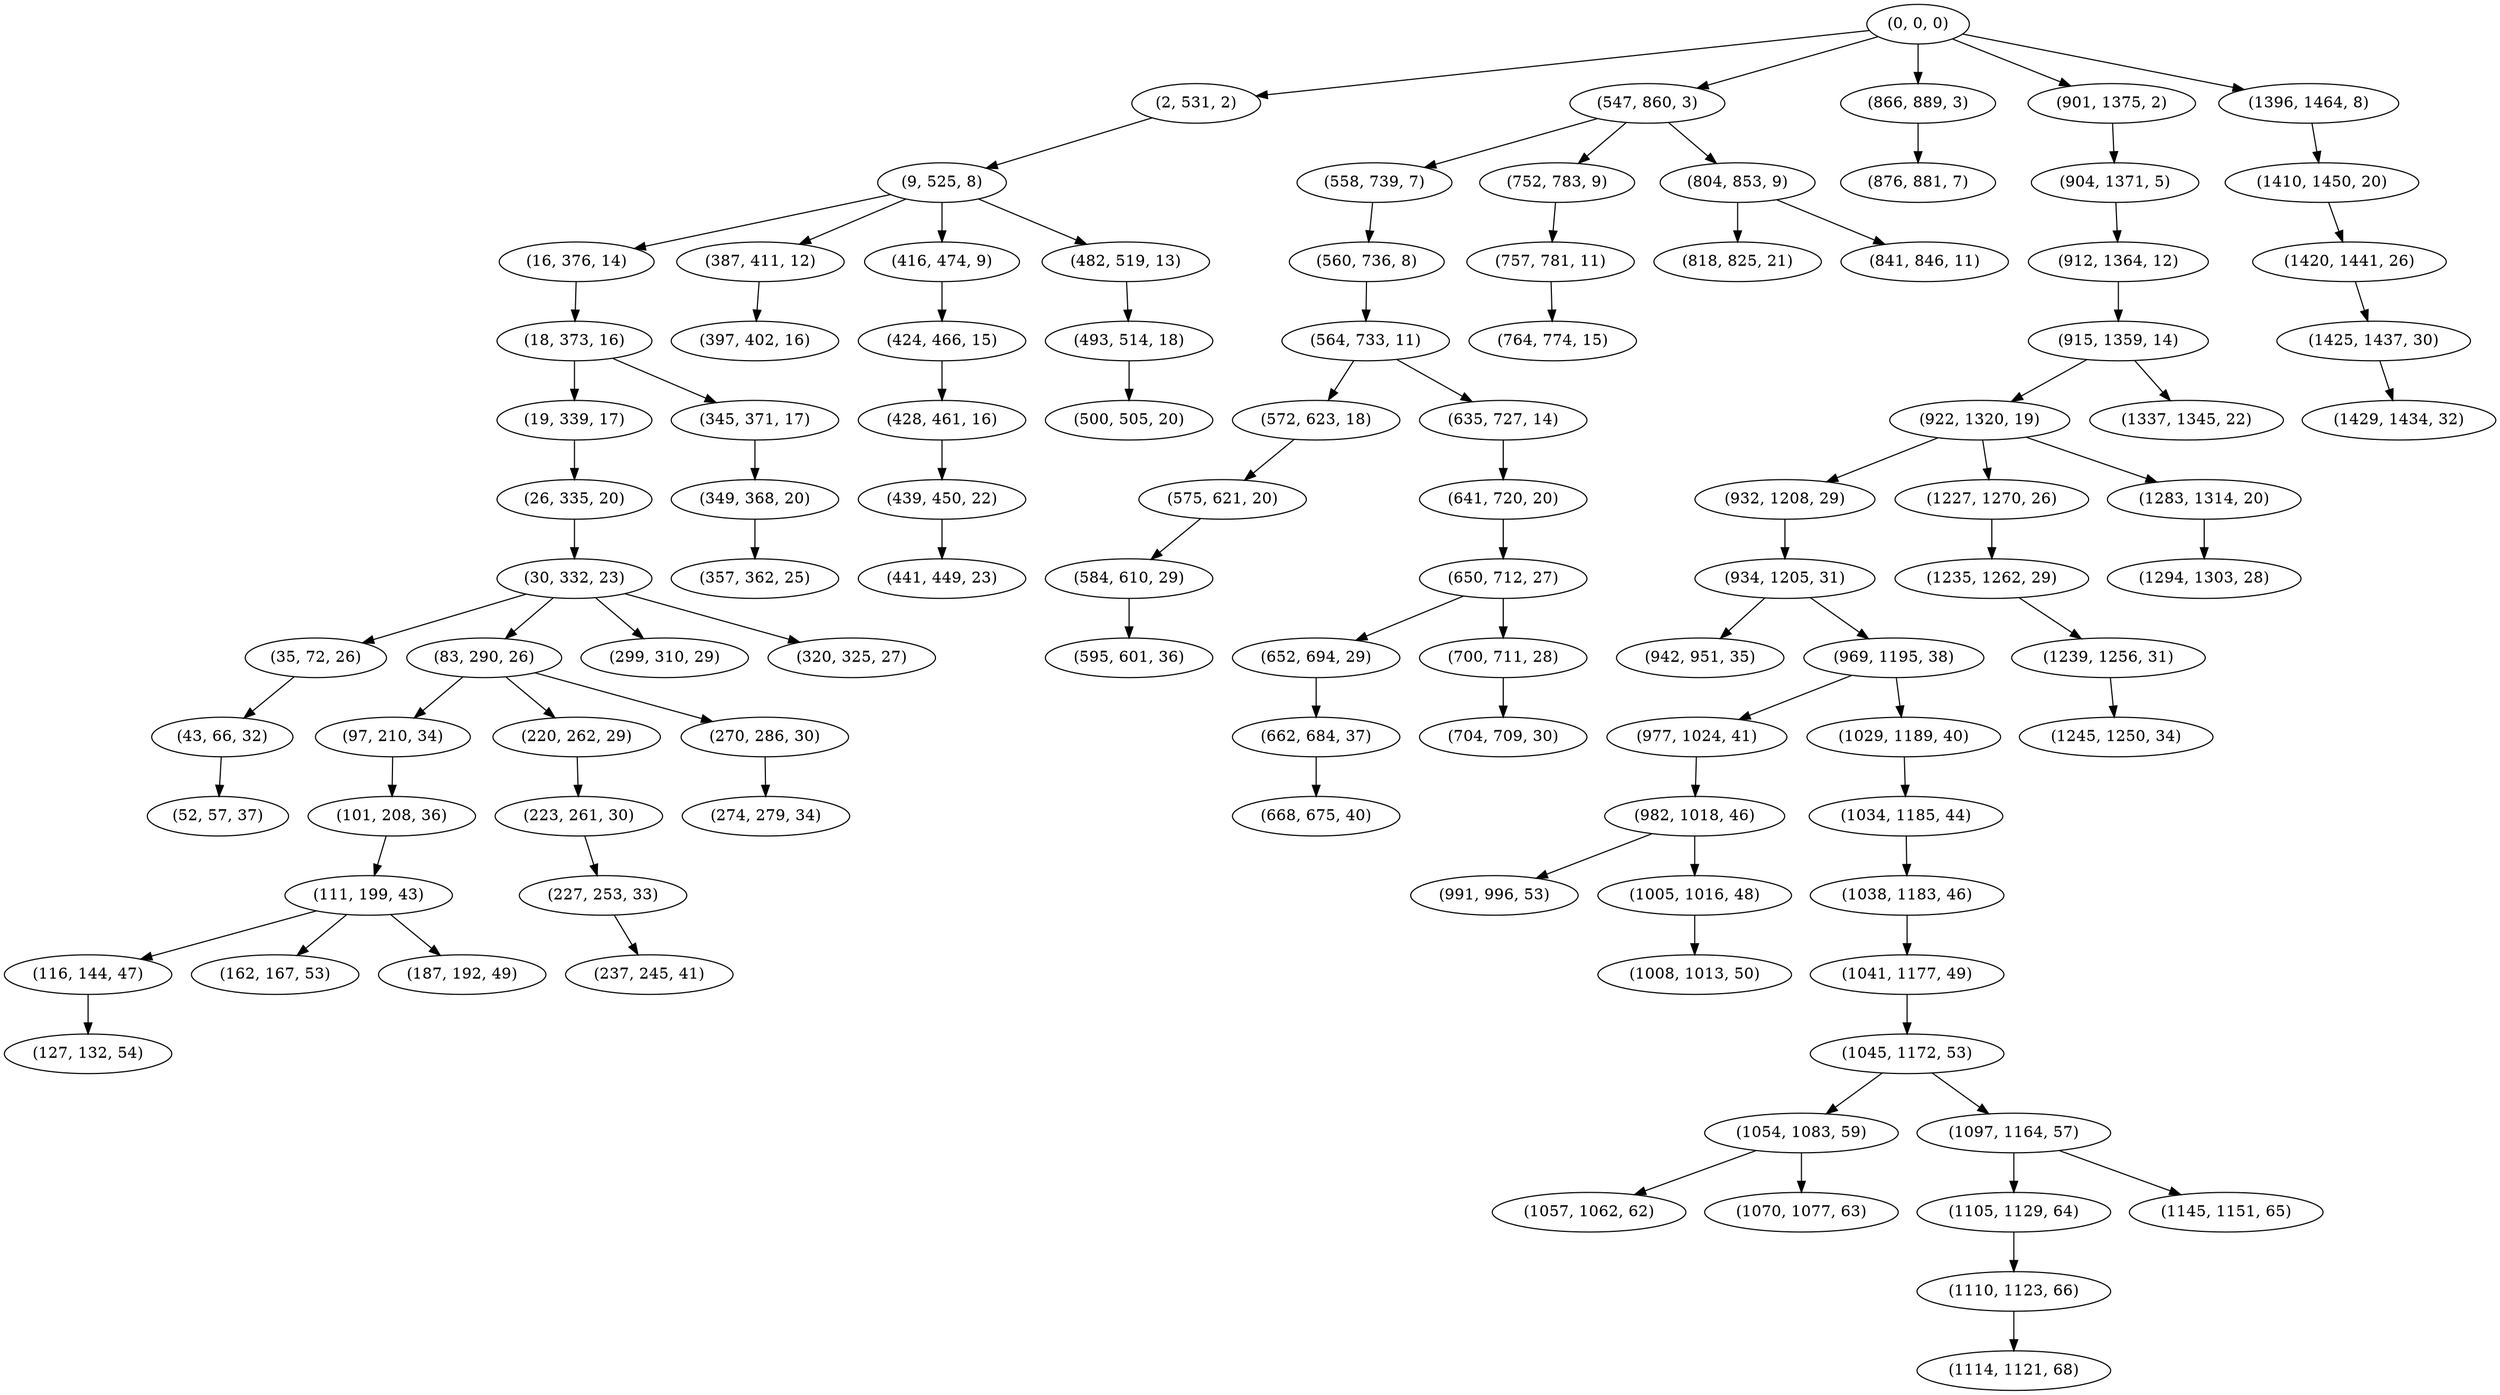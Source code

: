 digraph tree {
    "(0, 0, 0)";
    "(2, 531, 2)";
    "(9, 525, 8)";
    "(16, 376, 14)";
    "(18, 373, 16)";
    "(19, 339, 17)";
    "(26, 335, 20)";
    "(30, 332, 23)";
    "(35, 72, 26)";
    "(43, 66, 32)";
    "(52, 57, 37)";
    "(83, 290, 26)";
    "(97, 210, 34)";
    "(101, 208, 36)";
    "(111, 199, 43)";
    "(116, 144, 47)";
    "(127, 132, 54)";
    "(162, 167, 53)";
    "(187, 192, 49)";
    "(220, 262, 29)";
    "(223, 261, 30)";
    "(227, 253, 33)";
    "(237, 245, 41)";
    "(270, 286, 30)";
    "(274, 279, 34)";
    "(299, 310, 29)";
    "(320, 325, 27)";
    "(345, 371, 17)";
    "(349, 368, 20)";
    "(357, 362, 25)";
    "(387, 411, 12)";
    "(397, 402, 16)";
    "(416, 474, 9)";
    "(424, 466, 15)";
    "(428, 461, 16)";
    "(439, 450, 22)";
    "(441, 449, 23)";
    "(482, 519, 13)";
    "(493, 514, 18)";
    "(500, 505, 20)";
    "(547, 860, 3)";
    "(558, 739, 7)";
    "(560, 736, 8)";
    "(564, 733, 11)";
    "(572, 623, 18)";
    "(575, 621, 20)";
    "(584, 610, 29)";
    "(595, 601, 36)";
    "(635, 727, 14)";
    "(641, 720, 20)";
    "(650, 712, 27)";
    "(652, 694, 29)";
    "(662, 684, 37)";
    "(668, 675, 40)";
    "(700, 711, 28)";
    "(704, 709, 30)";
    "(752, 783, 9)";
    "(757, 781, 11)";
    "(764, 774, 15)";
    "(804, 853, 9)";
    "(818, 825, 21)";
    "(841, 846, 11)";
    "(866, 889, 3)";
    "(876, 881, 7)";
    "(901, 1375, 2)";
    "(904, 1371, 5)";
    "(912, 1364, 12)";
    "(915, 1359, 14)";
    "(922, 1320, 19)";
    "(932, 1208, 29)";
    "(934, 1205, 31)";
    "(942, 951, 35)";
    "(969, 1195, 38)";
    "(977, 1024, 41)";
    "(982, 1018, 46)";
    "(991, 996, 53)";
    "(1005, 1016, 48)";
    "(1008, 1013, 50)";
    "(1029, 1189, 40)";
    "(1034, 1185, 44)";
    "(1038, 1183, 46)";
    "(1041, 1177, 49)";
    "(1045, 1172, 53)";
    "(1054, 1083, 59)";
    "(1057, 1062, 62)";
    "(1070, 1077, 63)";
    "(1097, 1164, 57)";
    "(1105, 1129, 64)";
    "(1110, 1123, 66)";
    "(1114, 1121, 68)";
    "(1145, 1151, 65)";
    "(1227, 1270, 26)";
    "(1235, 1262, 29)";
    "(1239, 1256, 31)";
    "(1245, 1250, 34)";
    "(1283, 1314, 20)";
    "(1294, 1303, 28)";
    "(1337, 1345, 22)";
    "(1396, 1464, 8)";
    "(1410, 1450, 20)";
    "(1420, 1441, 26)";
    "(1425, 1437, 30)";
    "(1429, 1434, 32)";
    "(0, 0, 0)" -> "(2, 531, 2)";
    "(0, 0, 0)" -> "(547, 860, 3)";
    "(0, 0, 0)" -> "(866, 889, 3)";
    "(0, 0, 0)" -> "(901, 1375, 2)";
    "(0, 0, 0)" -> "(1396, 1464, 8)";
    "(2, 531, 2)" -> "(9, 525, 8)";
    "(9, 525, 8)" -> "(16, 376, 14)";
    "(9, 525, 8)" -> "(387, 411, 12)";
    "(9, 525, 8)" -> "(416, 474, 9)";
    "(9, 525, 8)" -> "(482, 519, 13)";
    "(16, 376, 14)" -> "(18, 373, 16)";
    "(18, 373, 16)" -> "(19, 339, 17)";
    "(18, 373, 16)" -> "(345, 371, 17)";
    "(19, 339, 17)" -> "(26, 335, 20)";
    "(26, 335, 20)" -> "(30, 332, 23)";
    "(30, 332, 23)" -> "(35, 72, 26)";
    "(30, 332, 23)" -> "(83, 290, 26)";
    "(30, 332, 23)" -> "(299, 310, 29)";
    "(30, 332, 23)" -> "(320, 325, 27)";
    "(35, 72, 26)" -> "(43, 66, 32)";
    "(43, 66, 32)" -> "(52, 57, 37)";
    "(83, 290, 26)" -> "(97, 210, 34)";
    "(83, 290, 26)" -> "(220, 262, 29)";
    "(83, 290, 26)" -> "(270, 286, 30)";
    "(97, 210, 34)" -> "(101, 208, 36)";
    "(101, 208, 36)" -> "(111, 199, 43)";
    "(111, 199, 43)" -> "(116, 144, 47)";
    "(111, 199, 43)" -> "(162, 167, 53)";
    "(111, 199, 43)" -> "(187, 192, 49)";
    "(116, 144, 47)" -> "(127, 132, 54)";
    "(220, 262, 29)" -> "(223, 261, 30)";
    "(223, 261, 30)" -> "(227, 253, 33)";
    "(227, 253, 33)" -> "(237, 245, 41)";
    "(270, 286, 30)" -> "(274, 279, 34)";
    "(345, 371, 17)" -> "(349, 368, 20)";
    "(349, 368, 20)" -> "(357, 362, 25)";
    "(387, 411, 12)" -> "(397, 402, 16)";
    "(416, 474, 9)" -> "(424, 466, 15)";
    "(424, 466, 15)" -> "(428, 461, 16)";
    "(428, 461, 16)" -> "(439, 450, 22)";
    "(439, 450, 22)" -> "(441, 449, 23)";
    "(482, 519, 13)" -> "(493, 514, 18)";
    "(493, 514, 18)" -> "(500, 505, 20)";
    "(547, 860, 3)" -> "(558, 739, 7)";
    "(547, 860, 3)" -> "(752, 783, 9)";
    "(547, 860, 3)" -> "(804, 853, 9)";
    "(558, 739, 7)" -> "(560, 736, 8)";
    "(560, 736, 8)" -> "(564, 733, 11)";
    "(564, 733, 11)" -> "(572, 623, 18)";
    "(564, 733, 11)" -> "(635, 727, 14)";
    "(572, 623, 18)" -> "(575, 621, 20)";
    "(575, 621, 20)" -> "(584, 610, 29)";
    "(584, 610, 29)" -> "(595, 601, 36)";
    "(635, 727, 14)" -> "(641, 720, 20)";
    "(641, 720, 20)" -> "(650, 712, 27)";
    "(650, 712, 27)" -> "(652, 694, 29)";
    "(650, 712, 27)" -> "(700, 711, 28)";
    "(652, 694, 29)" -> "(662, 684, 37)";
    "(662, 684, 37)" -> "(668, 675, 40)";
    "(700, 711, 28)" -> "(704, 709, 30)";
    "(752, 783, 9)" -> "(757, 781, 11)";
    "(757, 781, 11)" -> "(764, 774, 15)";
    "(804, 853, 9)" -> "(818, 825, 21)";
    "(804, 853, 9)" -> "(841, 846, 11)";
    "(866, 889, 3)" -> "(876, 881, 7)";
    "(901, 1375, 2)" -> "(904, 1371, 5)";
    "(904, 1371, 5)" -> "(912, 1364, 12)";
    "(912, 1364, 12)" -> "(915, 1359, 14)";
    "(915, 1359, 14)" -> "(922, 1320, 19)";
    "(915, 1359, 14)" -> "(1337, 1345, 22)";
    "(922, 1320, 19)" -> "(932, 1208, 29)";
    "(922, 1320, 19)" -> "(1227, 1270, 26)";
    "(922, 1320, 19)" -> "(1283, 1314, 20)";
    "(932, 1208, 29)" -> "(934, 1205, 31)";
    "(934, 1205, 31)" -> "(942, 951, 35)";
    "(934, 1205, 31)" -> "(969, 1195, 38)";
    "(969, 1195, 38)" -> "(977, 1024, 41)";
    "(969, 1195, 38)" -> "(1029, 1189, 40)";
    "(977, 1024, 41)" -> "(982, 1018, 46)";
    "(982, 1018, 46)" -> "(991, 996, 53)";
    "(982, 1018, 46)" -> "(1005, 1016, 48)";
    "(1005, 1016, 48)" -> "(1008, 1013, 50)";
    "(1029, 1189, 40)" -> "(1034, 1185, 44)";
    "(1034, 1185, 44)" -> "(1038, 1183, 46)";
    "(1038, 1183, 46)" -> "(1041, 1177, 49)";
    "(1041, 1177, 49)" -> "(1045, 1172, 53)";
    "(1045, 1172, 53)" -> "(1054, 1083, 59)";
    "(1045, 1172, 53)" -> "(1097, 1164, 57)";
    "(1054, 1083, 59)" -> "(1057, 1062, 62)";
    "(1054, 1083, 59)" -> "(1070, 1077, 63)";
    "(1097, 1164, 57)" -> "(1105, 1129, 64)";
    "(1097, 1164, 57)" -> "(1145, 1151, 65)";
    "(1105, 1129, 64)" -> "(1110, 1123, 66)";
    "(1110, 1123, 66)" -> "(1114, 1121, 68)";
    "(1227, 1270, 26)" -> "(1235, 1262, 29)";
    "(1235, 1262, 29)" -> "(1239, 1256, 31)";
    "(1239, 1256, 31)" -> "(1245, 1250, 34)";
    "(1283, 1314, 20)" -> "(1294, 1303, 28)";
    "(1396, 1464, 8)" -> "(1410, 1450, 20)";
    "(1410, 1450, 20)" -> "(1420, 1441, 26)";
    "(1420, 1441, 26)" -> "(1425, 1437, 30)";
    "(1425, 1437, 30)" -> "(1429, 1434, 32)";
}
